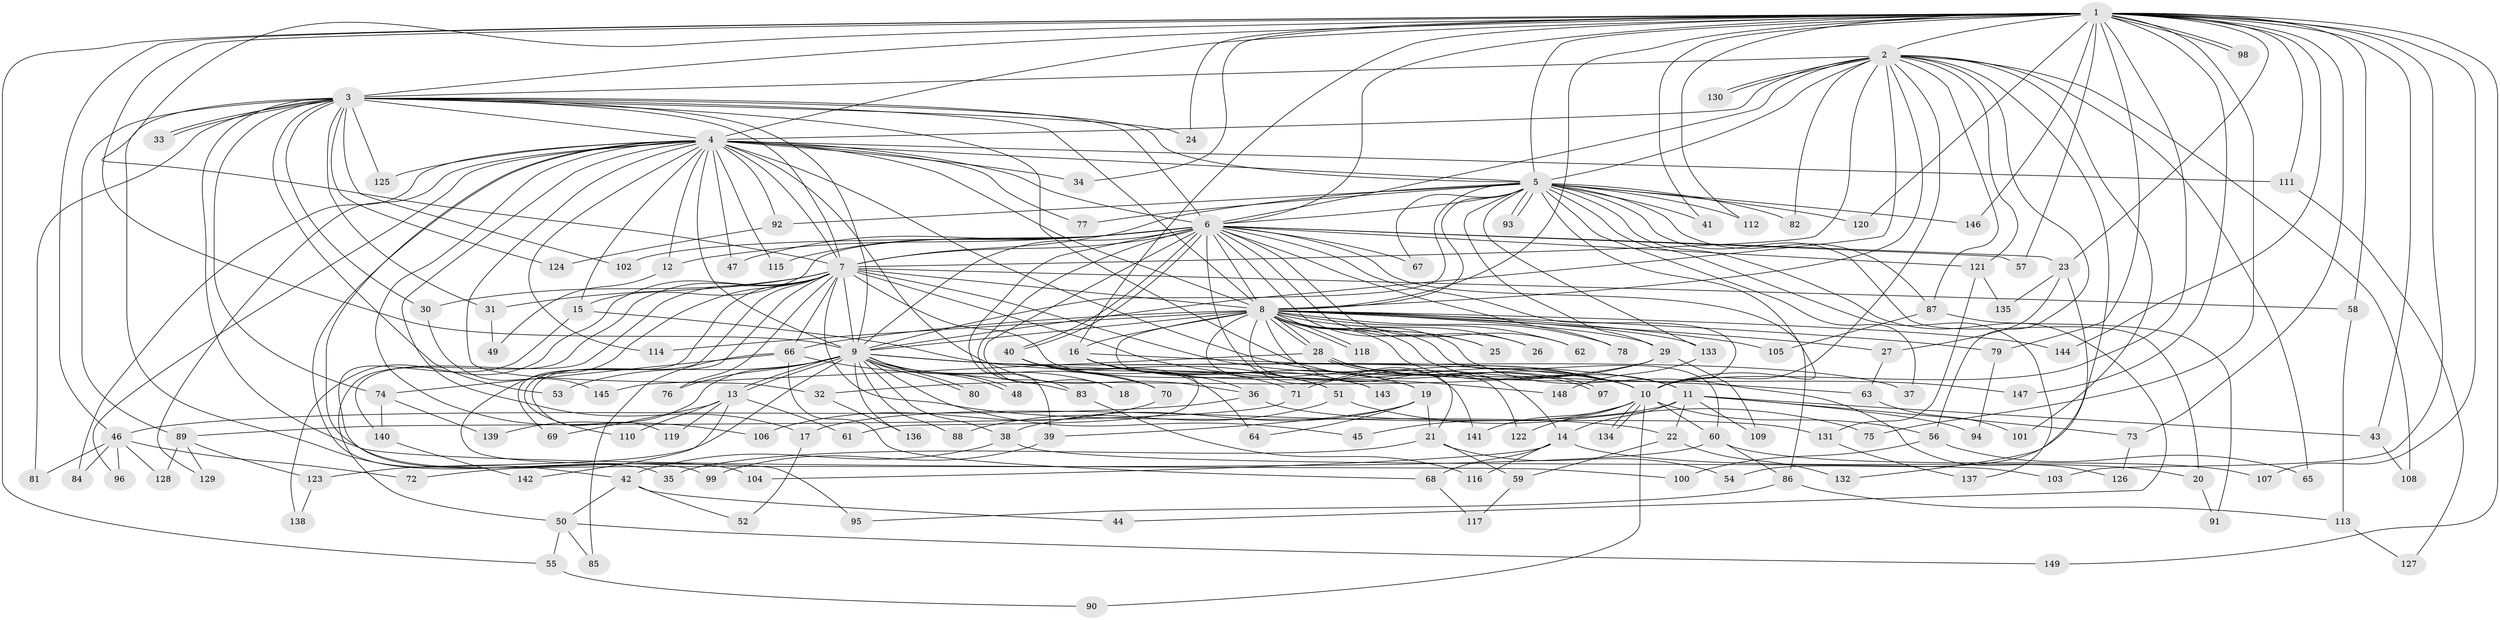 // coarse degree distribution, {28: 0.00847457627118644, 15: 0.00847457627118644, 21: 0.00847457627118644, 40: 0.00847457627118644, 42: 0.00847457627118644, 29: 0.00847457627118644, 24: 0.00847457627118644, 14: 0.00847457627118644, 12: 0.00847457627118644, 3: 0.15254237288135594, 7: 0.01694915254237288, 4: 0.06779661016949153, 9: 0.00847457627118644, 2: 0.5677966101694916, 6: 0.05084745762711865, 5: 0.0423728813559322, 8: 0.00847457627118644, 1: 0.00847457627118644}
// Generated by graph-tools (version 1.1) at 2025/51/02/27/25 19:51:43]
// undirected, 149 vertices, 323 edges
graph export_dot {
graph [start="1"]
  node [color=gray90,style=filled];
  1;
  2;
  3;
  4;
  5;
  6;
  7;
  8;
  9;
  10;
  11;
  12;
  13;
  14;
  15;
  16;
  17;
  18;
  19;
  20;
  21;
  22;
  23;
  24;
  25;
  26;
  27;
  28;
  29;
  30;
  31;
  32;
  33;
  34;
  35;
  36;
  37;
  38;
  39;
  40;
  41;
  42;
  43;
  44;
  45;
  46;
  47;
  48;
  49;
  50;
  51;
  52;
  53;
  54;
  55;
  56;
  57;
  58;
  59;
  60;
  61;
  62;
  63;
  64;
  65;
  66;
  67;
  68;
  69;
  70;
  71;
  72;
  73;
  74;
  75;
  76;
  77;
  78;
  79;
  80;
  81;
  82;
  83;
  84;
  85;
  86;
  87;
  88;
  89;
  90;
  91;
  92;
  93;
  94;
  95;
  96;
  97;
  98;
  99;
  100;
  101;
  102;
  103;
  104;
  105;
  106;
  107;
  108;
  109;
  110;
  111;
  112;
  113;
  114;
  115;
  116;
  117;
  118;
  119;
  120;
  121;
  122;
  123;
  124;
  125;
  126;
  127;
  128;
  129;
  130;
  131;
  132;
  133;
  134;
  135;
  136;
  137;
  138;
  139;
  140;
  141;
  142;
  143;
  144;
  145;
  146;
  147;
  148;
  149;
  1 -- 2;
  1 -- 3;
  1 -- 4;
  1 -- 5;
  1 -- 6;
  1 -- 7;
  1 -- 8;
  1 -- 9;
  1 -- 10;
  1 -- 16;
  1 -- 23;
  1 -- 24;
  1 -- 34;
  1 -- 41;
  1 -- 43;
  1 -- 46;
  1 -- 55;
  1 -- 57;
  1 -- 58;
  1 -- 73;
  1 -- 75;
  1 -- 79;
  1 -- 98;
  1 -- 98;
  1 -- 103;
  1 -- 107;
  1 -- 111;
  1 -- 112;
  1 -- 120;
  1 -- 144;
  1 -- 146;
  1 -- 147;
  1 -- 149;
  2 -- 3;
  2 -- 4;
  2 -- 5;
  2 -- 6;
  2 -- 7;
  2 -- 8;
  2 -- 9;
  2 -- 10;
  2 -- 54;
  2 -- 56;
  2 -- 65;
  2 -- 82;
  2 -- 87;
  2 -- 101;
  2 -- 108;
  2 -- 121;
  2 -- 130;
  2 -- 130;
  3 -- 4;
  3 -- 5;
  3 -- 6;
  3 -- 7;
  3 -- 8;
  3 -- 9;
  3 -- 10;
  3 -- 24;
  3 -- 30;
  3 -- 31;
  3 -- 33;
  3 -- 33;
  3 -- 42;
  3 -- 53;
  3 -- 74;
  3 -- 81;
  3 -- 89;
  3 -- 100;
  3 -- 102;
  3 -- 124;
  3 -- 125;
  4 -- 5;
  4 -- 6;
  4 -- 7;
  4 -- 8;
  4 -- 9;
  4 -- 10;
  4 -- 12;
  4 -- 15;
  4 -- 17;
  4 -- 32;
  4 -- 34;
  4 -- 35;
  4 -- 36;
  4 -- 47;
  4 -- 77;
  4 -- 84;
  4 -- 92;
  4 -- 96;
  4 -- 104;
  4 -- 106;
  4 -- 111;
  4 -- 114;
  4 -- 115;
  4 -- 125;
  4 -- 129;
  5 -- 6;
  5 -- 7;
  5 -- 8;
  5 -- 9;
  5 -- 10;
  5 -- 20;
  5 -- 29;
  5 -- 37;
  5 -- 41;
  5 -- 44;
  5 -- 67;
  5 -- 77;
  5 -- 82;
  5 -- 87;
  5 -- 92;
  5 -- 93;
  5 -- 93;
  5 -- 112;
  5 -- 120;
  5 -- 133;
  5 -- 137;
  5 -- 146;
  6 -- 7;
  6 -- 8;
  6 -- 9;
  6 -- 10;
  6 -- 12;
  6 -- 15;
  6 -- 18;
  6 -- 23;
  6 -- 25;
  6 -- 26;
  6 -- 39;
  6 -- 40;
  6 -- 40;
  6 -- 47;
  6 -- 57;
  6 -- 62;
  6 -- 67;
  6 -- 78;
  6 -- 83;
  6 -- 86;
  6 -- 102;
  6 -- 115;
  6 -- 121;
  6 -- 141;
  7 -- 8;
  7 -- 9;
  7 -- 10;
  7 -- 22;
  7 -- 30;
  7 -- 31;
  7 -- 50;
  7 -- 58;
  7 -- 66;
  7 -- 69;
  7 -- 76;
  7 -- 95;
  7 -- 110;
  7 -- 119;
  7 -- 138;
  7 -- 140;
  7 -- 143;
  7 -- 148;
  8 -- 9;
  8 -- 10;
  8 -- 11;
  8 -- 14;
  8 -- 16;
  8 -- 19;
  8 -- 21;
  8 -- 25;
  8 -- 26;
  8 -- 27;
  8 -- 28;
  8 -- 28;
  8 -- 29;
  8 -- 60;
  8 -- 62;
  8 -- 66;
  8 -- 78;
  8 -- 79;
  8 -- 105;
  8 -- 114;
  8 -- 118;
  8 -- 118;
  8 -- 122;
  8 -- 126;
  8 -- 133;
  8 -- 144;
  9 -- 10;
  9 -- 11;
  9 -- 13;
  9 -- 13;
  9 -- 18;
  9 -- 38;
  9 -- 45;
  9 -- 48;
  9 -- 48;
  9 -- 53;
  9 -- 63;
  9 -- 70;
  9 -- 76;
  9 -- 80;
  9 -- 80;
  9 -- 88;
  9 -- 123;
  9 -- 136;
  9 -- 139;
  10 -- 45;
  10 -- 56;
  10 -- 60;
  10 -- 90;
  10 -- 122;
  10 -- 134;
  10 -- 134;
  10 -- 141;
  11 -- 14;
  11 -- 17;
  11 -- 22;
  11 -- 43;
  11 -- 73;
  11 -- 94;
  11 -- 109;
  12 -- 49;
  13 -- 61;
  13 -- 69;
  13 -- 110;
  13 -- 119;
  13 -- 142;
  14 -- 20;
  14 -- 68;
  14 -- 104;
  14 -- 116;
  15 -- 51;
  15 -- 99;
  16 -- 19;
  16 -- 36;
  16 -- 37;
  16 -- 51;
  16 -- 143;
  17 -- 52;
  19 -- 21;
  19 -- 38;
  19 -- 39;
  19 -- 64;
  20 -- 91;
  21 -- 35;
  21 -- 54;
  21 -- 59;
  22 -- 59;
  22 -- 132;
  23 -- 27;
  23 -- 132;
  23 -- 135;
  27 -- 63;
  28 -- 97;
  28 -- 97;
  28 -- 145;
  28 -- 147;
  29 -- 32;
  29 -- 71;
  29 -- 109;
  30 -- 145;
  31 -- 49;
  32 -- 136;
  36 -- 46;
  36 -- 131;
  38 -- 42;
  38 -- 103;
  39 -- 99;
  40 -- 61;
  40 -- 64;
  40 -- 70;
  40 -- 71;
  42 -- 44;
  42 -- 50;
  42 -- 52;
  43 -- 108;
  46 -- 72;
  46 -- 81;
  46 -- 84;
  46 -- 96;
  46 -- 128;
  50 -- 55;
  50 -- 85;
  50 -- 149;
  51 -- 75;
  51 -- 88;
  55 -- 90;
  56 -- 65;
  56 -- 100;
  58 -- 113;
  59 -- 117;
  60 -- 72;
  60 -- 86;
  60 -- 107;
  63 -- 101;
  66 -- 68;
  66 -- 74;
  66 -- 83;
  66 -- 85;
  68 -- 117;
  70 -- 106;
  71 -- 89;
  73 -- 126;
  74 -- 139;
  74 -- 140;
  79 -- 94;
  83 -- 116;
  86 -- 95;
  86 -- 113;
  87 -- 91;
  87 -- 105;
  89 -- 123;
  89 -- 128;
  89 -- 129;
  92 -- 124;
  111 -- 127;
  113 -- 127;
  121 -- 131;
  121 -- 135;
  123 -- 138;
  131 -- 137;
  133 -- 148;
  140 -- 142;
}
